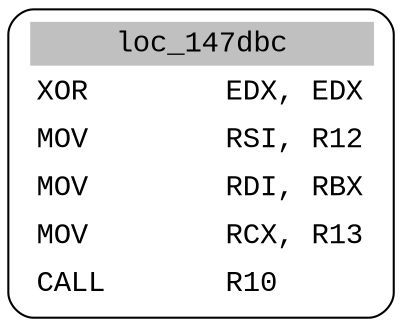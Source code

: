 digraph asm_graph {
1941 [
shape="Mrecord" fontname="Courier New"label =<<table border="0" cellborder="0" cellpadding="3"><tr><td align="center" colspan="2" bgcolor="grey">loc_147dbc</td></tr><tr><td align="left">XOR        EDX, EDX</td></tr><tr><td align="left">MOV        RSI, R12</td></tr><tr><td align="left">MOV        RDI, RBX</td></tr><tr><td align="left">MOV        RCX, R13</td></tr><tr><td align="left">CALL       R10</td></tr></table>> ];
}